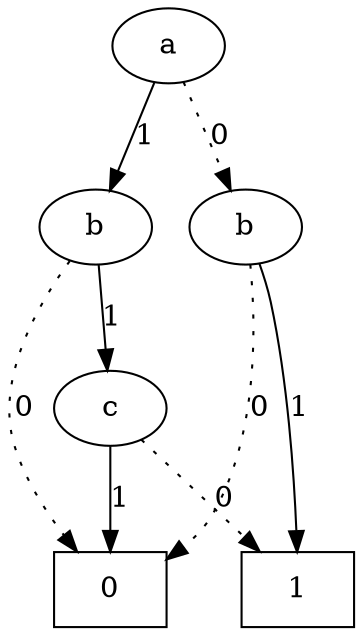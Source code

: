 digraph ROBDD {
   {rank=same 1}
   {rank=same 2 3}
   {rank=same 7}

   0 [label="0", shape=box];
   1 [label="a"]
   2 [label="b"]
   3 [label="b"]
   7 [label="c"]
   8 [label="1", shape=box];

   1 -> 2 [label="0", style=dotted]
   1 -> 3 [label="1", style=solid]
   2 -> 0 [label="0", style=dotted]
   2 -> 8 [label="1", style=solid]
   3 -> 0 [label="0", style=dotted]
   3 -> 7 [label="1", style=solid]
   7 -> 8 [label="0", style=dotted]
   7 -> 0 [label="1", style=solid]
}
